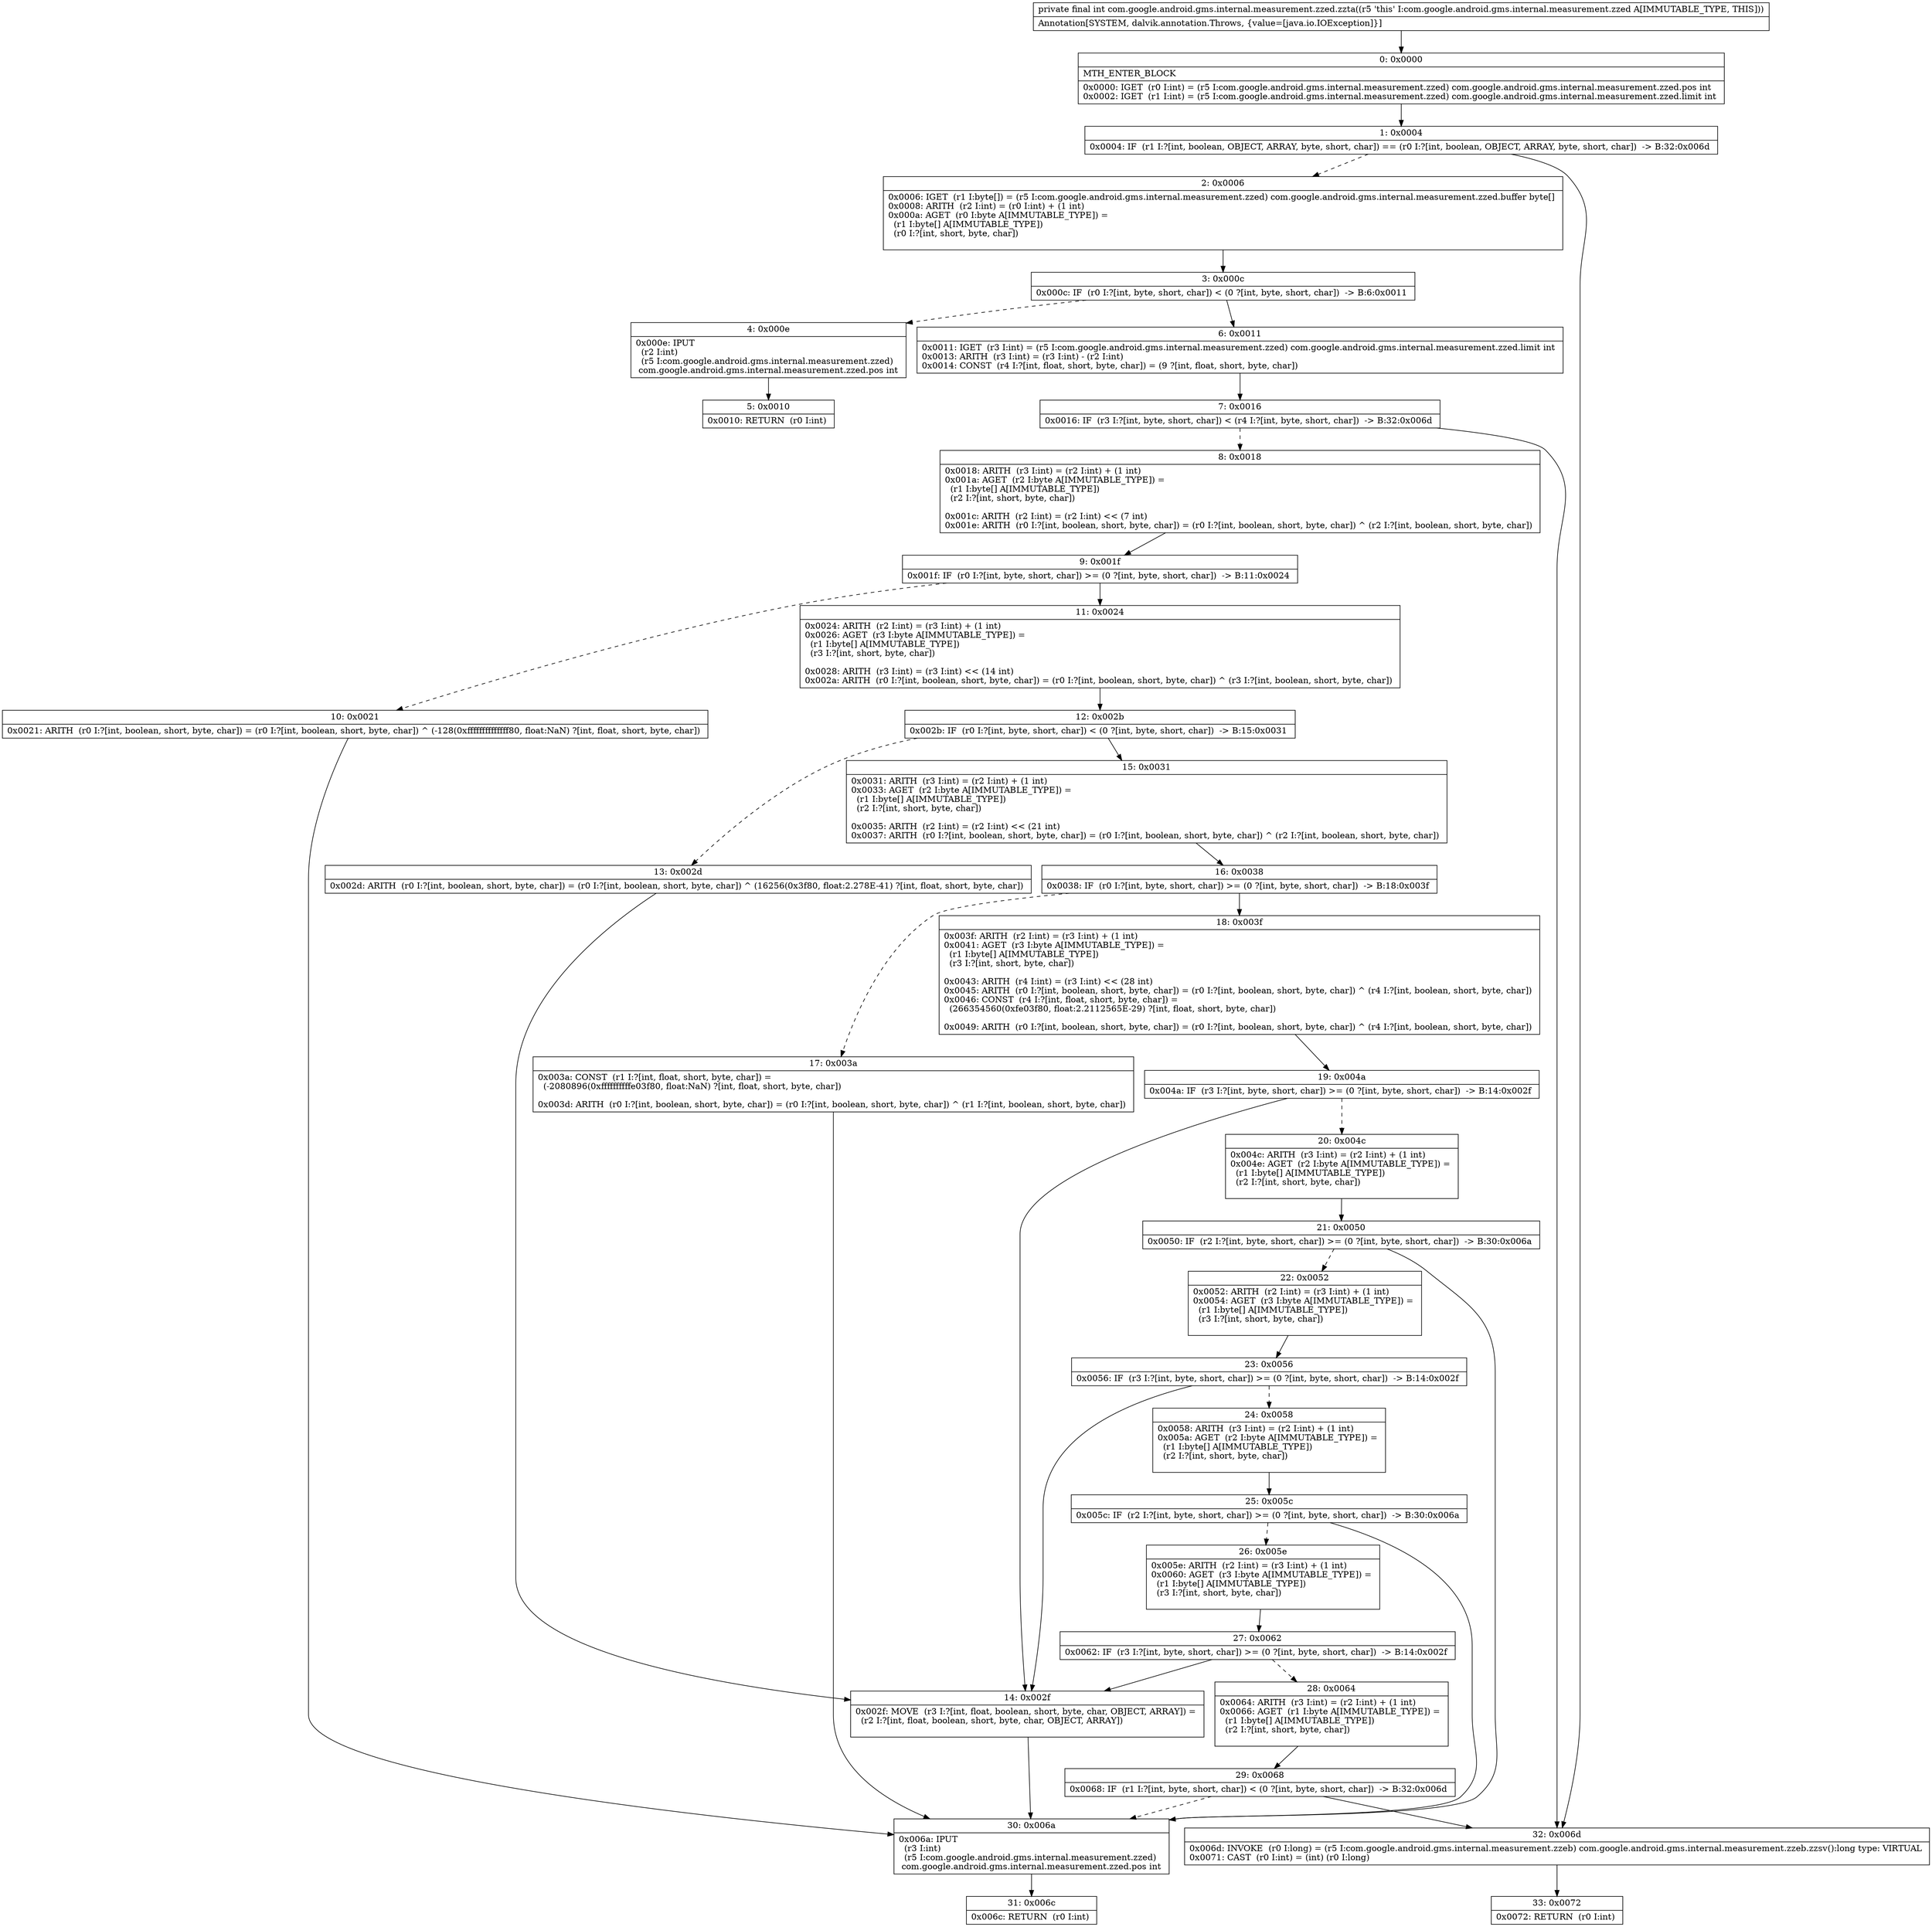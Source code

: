 digraph "CFG forcom.google.android.gms.internal.measurement.zzed.zzta()I" {
Node_0 [shape=record,label="{0\:\ 0x0000|MTH_ENTER_BLOCK\l|0x0000: IGET  (r0 I:int) = (r5 I:com.google.android.gms.internal.measurement.zzed) com.google.android.gms.internal.measurement.zzed.pos int \l0x0002: IGET  (r1 I:int) = (r5 I:com.google.android.gms.internal.measurement.zzed) com.google.android.gms.internal.measurement.zzed.limit int \l}"];
Node_1 [shape=record,label="{1\:\ 0x0004|0x0004: IF  (r1 I:?[int, boolean, OBJECT, ARRAY, byte, short, char]) == (r0 I:?[int, boolean, OBJECT, ARRAY, byte, short, char])  \-\> B:32:0x006d \l}"];
Node_2 [shape=record,label="{2\:\ 0x0006|0x0006: IGET  (r1 I:byte[]) = (r5 I:com.google.android.gms.internal.measurement.zzed) com.google.android.gms.internal.measurement.zzed.buffer byte[] \l0x0008: ARITH  (r2 I:int) = (r0 I:int) + (1 int) \l0x000a: AGET  (r0 I:byte A[IMMUTABLE_TYPE]) = \l  (r1 I:byte[] A[IMMUTABLE_TYPE])\l  (r0 I:?[int, short, byte, char])\l \l}"];
Node_3 [shape=record,label="{3\:\ 0x000c|0x000c: IF  (r0 I:?[int, byte, short, char]) \< (0 ?[int, byte, short, char])  \-\> B:6:0x0011 \l}"];
Node_4 [shape=record,label="{4\:\ 0x000e|0x000e: IPUT  \l  (r2 I:int)\l  (r5 I:com.google.android.gms.internal.measurement.zzed)\l com.google.android.gms.internal.measurement.zzed.pos int \l}"];
Node_5 [shape=record,label="{5\:\ 0x0010|0x0010: RETURN  (r0 I:int) \l}"];
Node_6 [shape=record,label="{6\:\ 0x0011|0x0011: IGET  (r3 I:int) = (r5 I:com.google.android.gms.internal.measurement.zzed) com.google.android.gms.internal.measurement.zzed.limit int \l0x0013: ARITH  (r3 I:int) = (r3 I:int) \- (r2 I:int) \l0x0014: CONST  (r4 I:?[int, float, short, byte, char]) = (9 ?[int, float, short, byte, char]) \l}"];
Node_7 [shape=record,label="{7\:\ 0x0016|0x0016: IF  (r3 I:?[int, byte, short, char]) \< (r4 I:?[int, byte, short, char])  \-\> B:32:0x006d \l}"];
Node_8 [shape=record,label="{8\:\ 0x0018|0x0018: ARITH  (r3 I:int) = (r2 I:int) + (1 int) \l0x001a: AGET  (r2 I:byte A[IMMUTABLE_TYPE]) = \l  (r1 I:byte[] A[IMMUTABLE_TYPE])\l  (r2 I:?[int, short, byte, char])\l \l0x001c: ARITH  (r2 I:int) = (r2 I:int) \<\< (7 int) \l0x001e: ARITH  (r0 I:?[int, boolean, short, byte, char]) = (r0 I:?[int, boolean, short, byte, char]) ^ (r2 I:?[int, boolean, short, byte, char]) \l}"];
Node_9 [shape=record,label="{9\:\ 0x001f|0x001f: IF  (r0 I:?[int, byte, short, char]) \>= (0 ?[int, byte, short, char])  \-\> B:11:0x0024 \l}"];
Node_10 [shape=record,label="{10\:\ 0x0021|0x0021: ARITH  (r0 I:?[int, boolean, short, byte, char]) = (r0 I:?[int, boolean, short, byte, char]) ^ (\-128(0xffffffffffffff80, float:NaN) ?[int, float, short, byte, char]) \l}"];
Node_11 [shape=record,label="{11\:\ 0x0024|0x0024: ARITH  (r2 I:int) = (r3 I:int) + (1 int) \l0x0026: AGET  (r3 I:byte A[IMMUTABLE_TYPE]) = \l  (r1 I:byte[] A[IMMUTABLE_TYPE])\l  (r3 I:?[int, short, byte, char])\l \l0x0028: ARITH  (r3 I:int) = (r3 I:int) \<\< (14 int) \l0x002a: ARITH  (r0 I:?[int, boolean, short, byte, char]) = (r0 I:?[int, boolean, short, byte, char]) ^ (r3 I:?[int, boolean, short, byte, char]) \l}"];
Node_12 [shape=record,label="{12\:\ 0x002b|0x002b: IF  (r0 I:?[int, byte, short, char]) \< (0 ?[int, byte, short, char])  \-\> B:15:0x0031 \l}"];
Node_13 [shape=record,label="{13\:\ 0x002d|0x002d: ARITH  (r0 I:?[int, boolean, short, byte, char]) = (r0 I:?[int, boolean, short, byte, char]) ^ (16256(0x3f80, float:2.278E\-41) ?[int, float, short, byte, char]) \l}"];
Node_14 [shape=record,label="{14\:\ 0x002f|0x002f: MOVE  (r3 I:?[int, float, boolean, short, byte, char, OBJECT, ARRAY]) = \l  (r2 I:?[int, float, boolean, short, byte, char, OBJECT, ARRAY])\l \l}"];
Node_15 [shape=record,label="{15\:\ 0x0031|0x0031: ARITH  (r3 I:int) = (r2 I:int) + (1 int) \l0x0033: AGET  (r2 I:byte A[IMMUTABLE_TYPE]) = \l  (r1 I:byte[] A[IMMUTABLE_TYPE])\l  (r2 I:?[int, short, byte, char])\l \l0x0035: ARITH  (r2 I:int) = (r2 I:int) \<\< (21 int) \l0x0037: ARITH  (r0 I:?[int, boolean, short, byte, char]) = (r0 I:?[int, boolean, short, byte, char]) ^ (r2 I:?[int, boolean, short, byte, char]) \l}"];
Node_16 [shape=record,label="{16\:\ 0x0038|0x0038: IF  (r0 I:?[int, byte, short, char]) \>= (0 ?[int, byte, short, char])  \-\> B:18:0x003f \l}"];
Node_17 [shape=record,label="{17\:\ 0x003a|0x003a: CONST  (r1 I:?[int, float, short, byte, char]) = \l  (\-2080896(0xffffffffffe03f80, float:NaN) ?[int, float, short, byte, char])\l \l0x003d: ARITH  (r0 I:?[int, boolean, short, byte, char]) = (r0 I:?[int, boolean, short, byte, char]) ^ (r1 I:?[int, boolean, short, byte, char]) \l}"];
Node_18 [shape=record,label="{18\:\ 0x003f|0x003f: ARITH  (r2 I:int) = (r3 I:int) + (1 int) \l0x0041: AGET  (r3 I:byte A[IMMUTABLE_TYPE]) = \l  (r1 I:byte[] A[IMMUTABLE_TYPE])\l  (r3 I:?[int, short, byte, char])\l \l0x0043: ARITH  (r4 I:int) = (r3 I:int) \<\< (28 int) \l0x0045: ARITH  (r0 I:?[int, boolean, short, byte, char]) = (r0 I:?[int, boolean, short, byte, char]) ^ (r4 I:?[int, boolean, short, byte, char]) \l0x0046: CONST  (r4 I:?[int, float, short, byte, char]) = \l  (266354560(0xfe03f80, float:2.2112565E\-29) ?[int, float, short, byte, char])\l \l0x0049: ARITH  (r0 I:?[int, boolean, short, byte, char]) = (r0 I:?[int, boolean, short, byte, char]) ^ (r4 I:?[int, boolean, short, byte, char]) \l}"];
Node_19 [shape=record,label="{19\:\ 0x004a|0x004a: IF  (r3 I:?[int, byte, short, char]) \>= (0 ?[int, byte, short, char])  \-\> B:14:0x002f \l}"];
Node_20 [shape=record,label="{20\:\ 0x004c|0x004c: ARITH  (r3 I:int) = (r2 I:int) + (1 int) \l0x004e: AGET  (r2 I:byte A[IMMUTABLE_TYPE]) = \l  (r1 I:byte[] A[IMMUTABLE_TYPE])\l  (r2 I:?[int, short, byte, char])\l \l}"];
Node_21 [shape=record,label="{21\:\ 0x0050|0x0050: IF  (r2 I:?[int, byte, short, char]) \>= (0 ?[int, byte, short, char])  \-\> B:30:0x006a \l}"];
Node_22 [shape=record,label="{22\:\ 0x0052|0x0052: ARITH  (r2 I:int) = (r3 I:int) + (1 int) \l0x0054: AGET  (r3 I:byte A[IMMUTABLE_TYPE]) = \l  (r1 I:byte[] A[IMMUTABLE_TYPE])\l  (r3 I:?[int, short, byte, char])\l \l}"];
Node_23 [shape=record,label="{23\:\ 0x0056|0x0056: IF  (r3 I:?[int, byte, short, char]) \>= (0 ?[int, byte, short, char])  \-\> B:14:0x002f \l}"];
Node_24 [shape=record,label="{24\:\ 0x0058|0x0058: ARITH  (r3 I:int) = (r2 I:int) + (1 int) \l0x005a: AGET  (r2 I:byte A[IMMUTABLE_TYPE]) = \l  (r1 I:byte[] A[IMMUTABLE_TYPE])\l  (r2 I:?[int, short, byte, char])\l \l}"];
Node_25 [shape=record,label="{25\:\ 0x005c|0x005c: IF  (r2 I:?[int, byte, short, char]) \>= (0 ?[int, byte, short, char])  \-\> B:30:0x006a \l}"];
Node_26 [shape=record,label="{26\:\ 0x005e|0x005e: ARITH  (r2 I:int) = (r3 I:int) + (1 int) \l0x0060: AGET  (r3 I:byte A[IMMUTABLE_TYPE]) = \l  (r1 I:byte[] A[IMMUTABLE_TYPE])\l  (r3 I:?[int, short, byte, char])\l \l}"];
Node_27 [shape=record,label="{27\:\ 0x0062|0x0062: IF  (r3 I:?[int, byte, short, char]) \>= (0 ?[int, byte, short, char])  \-\> B:14:0x002f \l}"];
Node_28 [shape=record,label="{28\:\ 0x0064|0x0064: ARITH  (r3 I:int) = (r2 I:int) + (1 int) \l0x0066: AGET  (r1 I:byte A[IMMUTABLE_TYPE]) = \l  (r1 I:byte[] A[IMMUTABLE_TYPE])\l  (r2 I:?[int, short, byte, char])\l \l}"];
Node_29 [shape=record,label="{29\:\ 0x0068|0x0068: IF  (r1 I:?[int, byte, short, char]) \< (0 ?[int, byte, short, char])  \-\> B:32:0x006d \l}"];
Node_30 [shape=record,label="{30\:\ 0x006a|0x006a: IPUT  \l  (r3 I:int)\l  (r5 I:com.google.android.gms.internal.measurement.zzed)\l com.google.android.gms.internal.measurement.zzed.pos int \l}"];
Node_31 [shape=record,label="{31\:\ 0x006c|0x006c: RETURN  (r0 I:int) \l}"];
Node_32 [shape=record,label="{32\:\ 0x006d|0x006d: INVOKE  (r0 I:long) = (r5 I:com.google.android.gms.internal.measurement.zzeb) com.google.android.gms.internal.measurement.zzeb.zzsv():long type: VIRTUAL \l0x0071: CAST  (r0 I:int) = (int) (r0 I:long) \l}"];
Node_33 [shape=record,label="{33\:\ 0x0072|0x0072: RETURN  (r0 I:int) \l}"];
MethodNode[shape=record,label="{private final int com.google.android.gms.internal.measurement.zzed.zzta((r5 'this' I:com.google.android.gms.internal.measurement.zzed A[IMMUTABLE_TYPE, THIS]))  | Annotation[SYSTEM, dalvik.annotation.Throws, \{value=[java.io.IOException]\}]\l}"];
MethodNode -> Node_0;
Node_0 -> Node_1;
Node_1 -> Node_2[style=dashed];
Node_1 -> Node_32;
Node_2 -> Node_3;
Node_3 -> Node_4[style=dashed];
Node_3 -> Node_6;
Node_4 -> Node_5;
Node_6 -> Node_7;
Node_7 -> Node_8[style=dashed];
Node_7 -> Node_32;
Node_8 -> Node_9;
Node_9 -> Node_10[style=dashed];
Node_9 -> Node_11;
Node_10 -> Node_30;
Node_11 -> Node_12;
Node_12 -> Node_13[style=dashed];
Node_12 -> Node_15;
Node_13 -> Node_14;
Node_14 -> Node_30;
Node_15 -> Node_16;
Node_16 -> Node_17[style=dashed];
Node_16 -> Node_18;
Node_17 -> Node_30;
Node_18 -> Node_19;
Node_19 -> Node_14;
Node_19 -> Node_20[style=dashed];
Node_20 -> Node_21;
Node_21 -> Node_22[style=dashed];
Node_21 -> Node_30;
Node_22 -> Node_23;
Node_23 -> Node_14;
Node_23 -> Node_24[style=dashed];
Node_24 -> Node_25;
Node_25 -> Node_26[style=dashed];
Node_25 -> Node_30;
Node_26 -> Node_27;
Node_27 -> Node_14;
Node_27 -> Node_28[style=dashed];
Node_28 -> Node_29;
Node_29 -> Node_30[style=dashed];
Node_29 -> Node_32;
Node_30 -> Node_31;
Node_32 -> Node_33;
}

